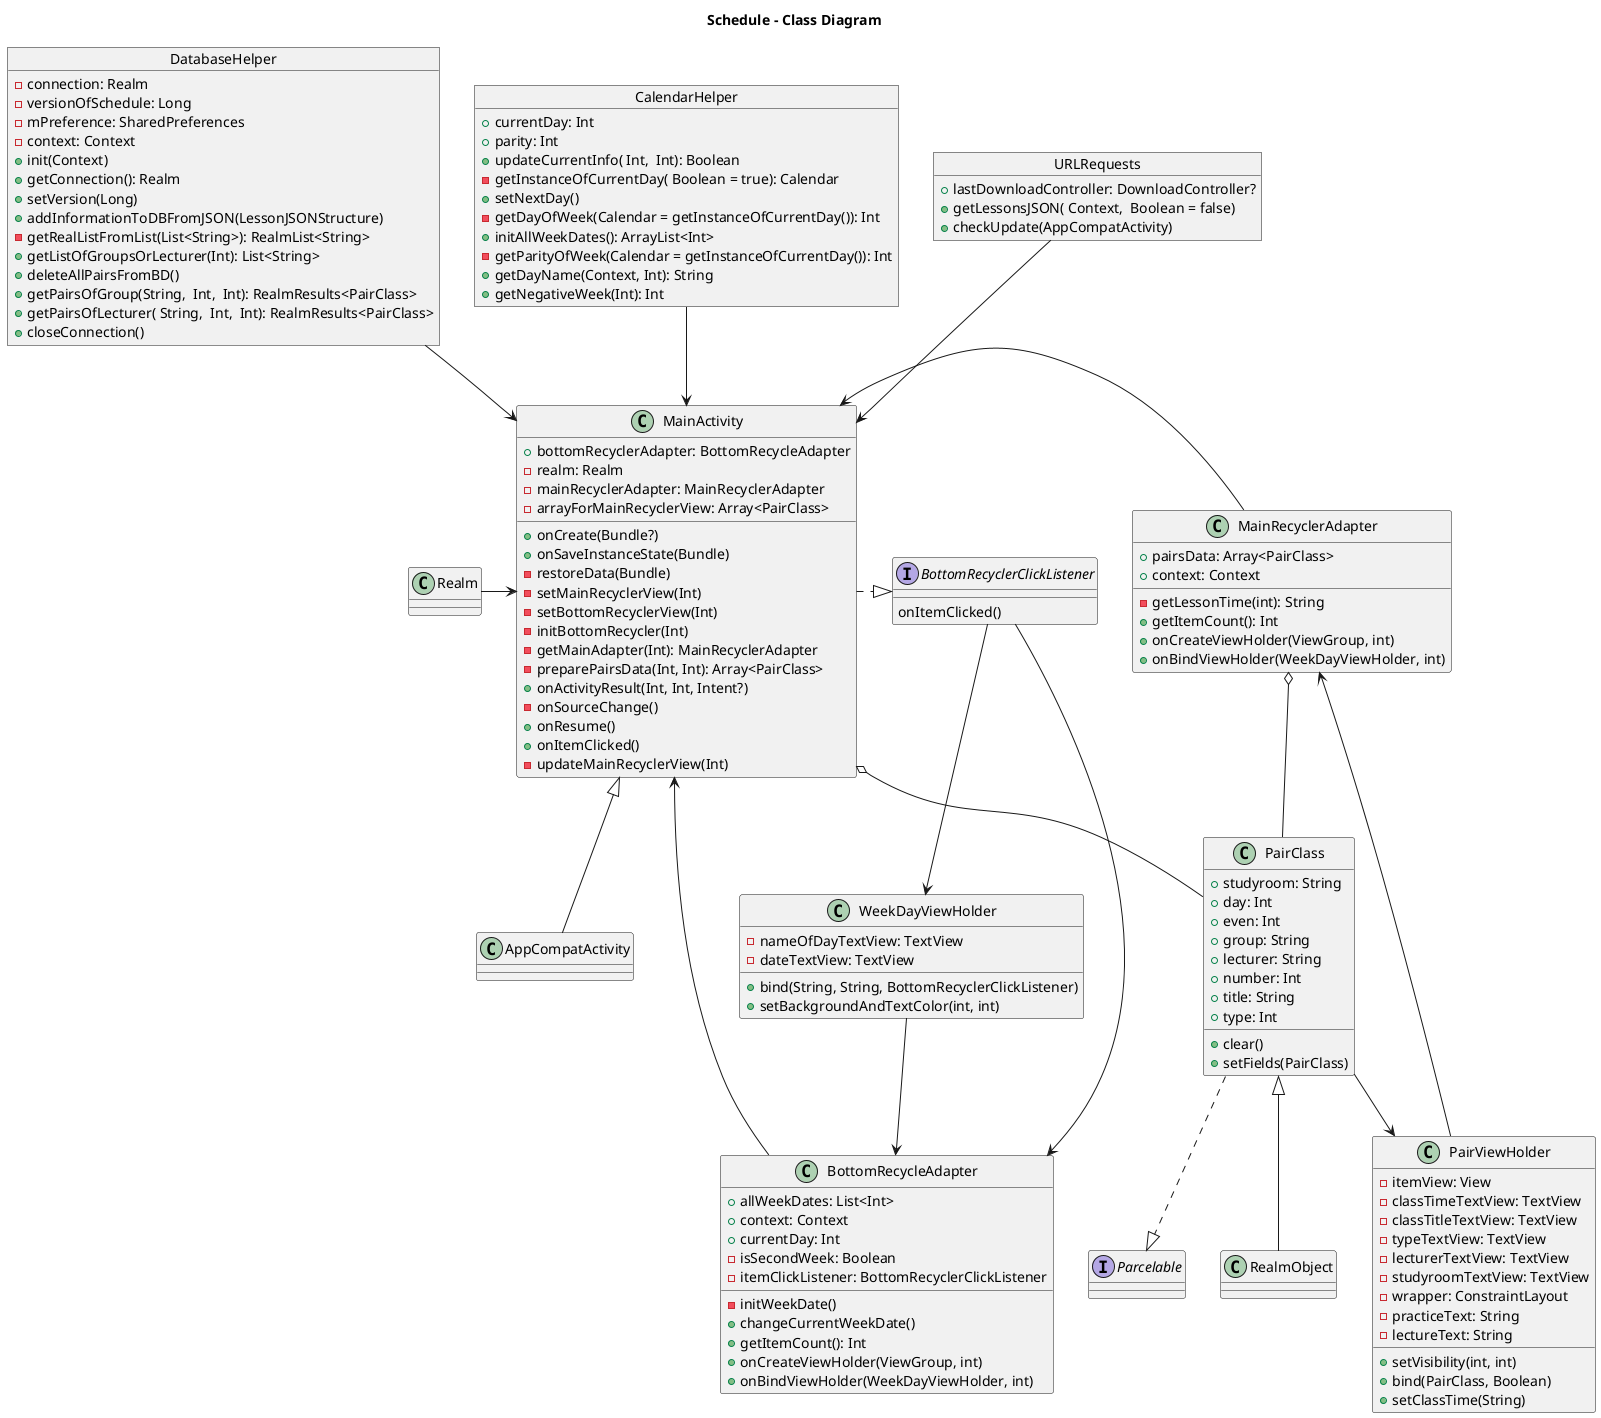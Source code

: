 @startuml

title Schedule - Class Diagram

interface BottomRecyclerClickListener {
    onItemClicked()
}

interface Parcelable

class AppCompatActivity
class Realm
class WeekDayViewHolder{
    -nameOfDayTextView: TextView
    -dateTextView: TextView
    +bind(String, String, BottomRecyclerClickListener)
    +setBackgroundAndTextColor(int, int)
}

class BottomRecycleAdapter {
    + allWeekDates: List<Int>
    + context: Context
    + currentDay: Int
    - isSecondWeek: Boolean
    - itemClickListener: BottomRecyclerClickListener
    - initWeekDate()
    + changeCurrentWeekDate()
    +getItemCount(): Int
    +onCreateViewHolder(ViewGroup, int)
    +onBindViewHolder(WeekDayViewHolder, int)
}
WeekDayViewHolder --> BottomRecycleAdapter
BottomRecycleAdapter --> MainActivity

class RealmObject

class PairClass {
    + studyroom: String
    + day: Int
    + even: Int
    + group: String
    + lecturer: String
    + number: Int
    + title: String
    + type: Int
    +clear()
    +setFields(PairClass)
}
PairClass ..|> Parcelable
PairClass <|-- RealmObject
MainRecyclerAdapter o-- PairClass
BottomRecyclerClickListener --> WeekDayViewHolder
BottomRecyclerClickListener --> BottomRecycleAdapter

class PairViewHolder {
    -itemView: View
    - classTimeTextView: TextView
    - classTitleTextView: TextView
    - typeTextView: TextView
    - lecturerTextView: TextView
    - studyroomTextView: TextView
    - wrapper: ConstraintLayout
    - practiceText: String
    - lectureText: String
    + setVisibility(int, int)
    + bind(PairClass, Boolean)
    + setClassTime(String)
}

PairClass -->  PairViewHolder
PairViewHolder --> MainRecyclerAdapter

class MainRecyclerAdapter {
    +pairsData: Array<PairClass>
    +context: Context
    -getLessonTime(int): String
    +getItemCount(): Int
    +onCreateViewHolder(ViewGroup, int)
    +onBindViewHolder(WeekDayViewHolder, int)
}
MainRecyclerAdapter --left> MainActivity

object DatabaseHelper {
- connection: Realm
- versionOfSchedule: Long
- mPreference: SharedPreferences
- context: Context
+init(Context)
+getConnection(): Realm
+setVersion(Long)
+addInformationToDBFromJSON(LessonJSONStructure)
-getRealListFromList(List<String>): RealmList<String>
+getListOfGroupsOrLecturer(Int): List<String>
+deleteAllPairsFromBD()
+getPairsOfGroup(String,  Int,  Int): RealmResults<PairClass>
+getPairsOfLecturer( String,  Int,  Int): RealmResults<PairClass>
+closeConnection()
}

object CalendarHelper {
    +currentDay: Int
    +parity: Int
    +updateCurrentInfo( Int,  Int): Boolean
    -getInstanceOfCurrentDay( Boolean = true): Calendar
    +setNextDay()
    -getDayOfWeek(Calendar = getInstanceOfCurrentDay()): Int
    +initAllWeekDates(): ArrayList<Int>
    -getParityOfWeek(Calendar = getInstanceOfCurrentDay()): Int
    +getDayName(Context, Int): String
    +getNegativeWeek(Int): Int
}

object URLRequests {
    +lastDownloadController: DownloadController?
    +getLessonsJSON( Context,  Boolean = false)
    +checkUpdate(AppCompatActivity)
}

class MainActivity{
    + bottomRecyclerAdapter: BottomRecycleAdapter
    - realm: Realm
    - mainRecyclerAdapter: MainRecyclerAdapter
    - arrayForMainRecyclerView: Array<PairClass>
    +onCreate(Bundle?)
    +onSaveInstanceState(Bundle)
    -restoreData(Bundle)
    -setMainRecyclerView(Int)
    -setBottomRecyclerView(Int)
    -initBottomRecycler(Int)
    -getMainAdapter(Int): MainRecyclerAdapter
    -preparePairsData(Int, Int): Array<PairClass>
    +onActivityResult(Int, Int, Intent?)
    -onSourceChange()
    +onResume()
    +onItemClicked()
    -updateMainRecyclerView(Int)
}

MainActivity <|-- AppCompatActivity
MainActivity ..right|> BottomRecyclerClickListener
Realm --right> MainActivity
MainActivity o-- PairClass
CalendarHelper --> MainActivity
DatabaseHelper --> MainActivity
URLRequests --> MainActivity

@enduml